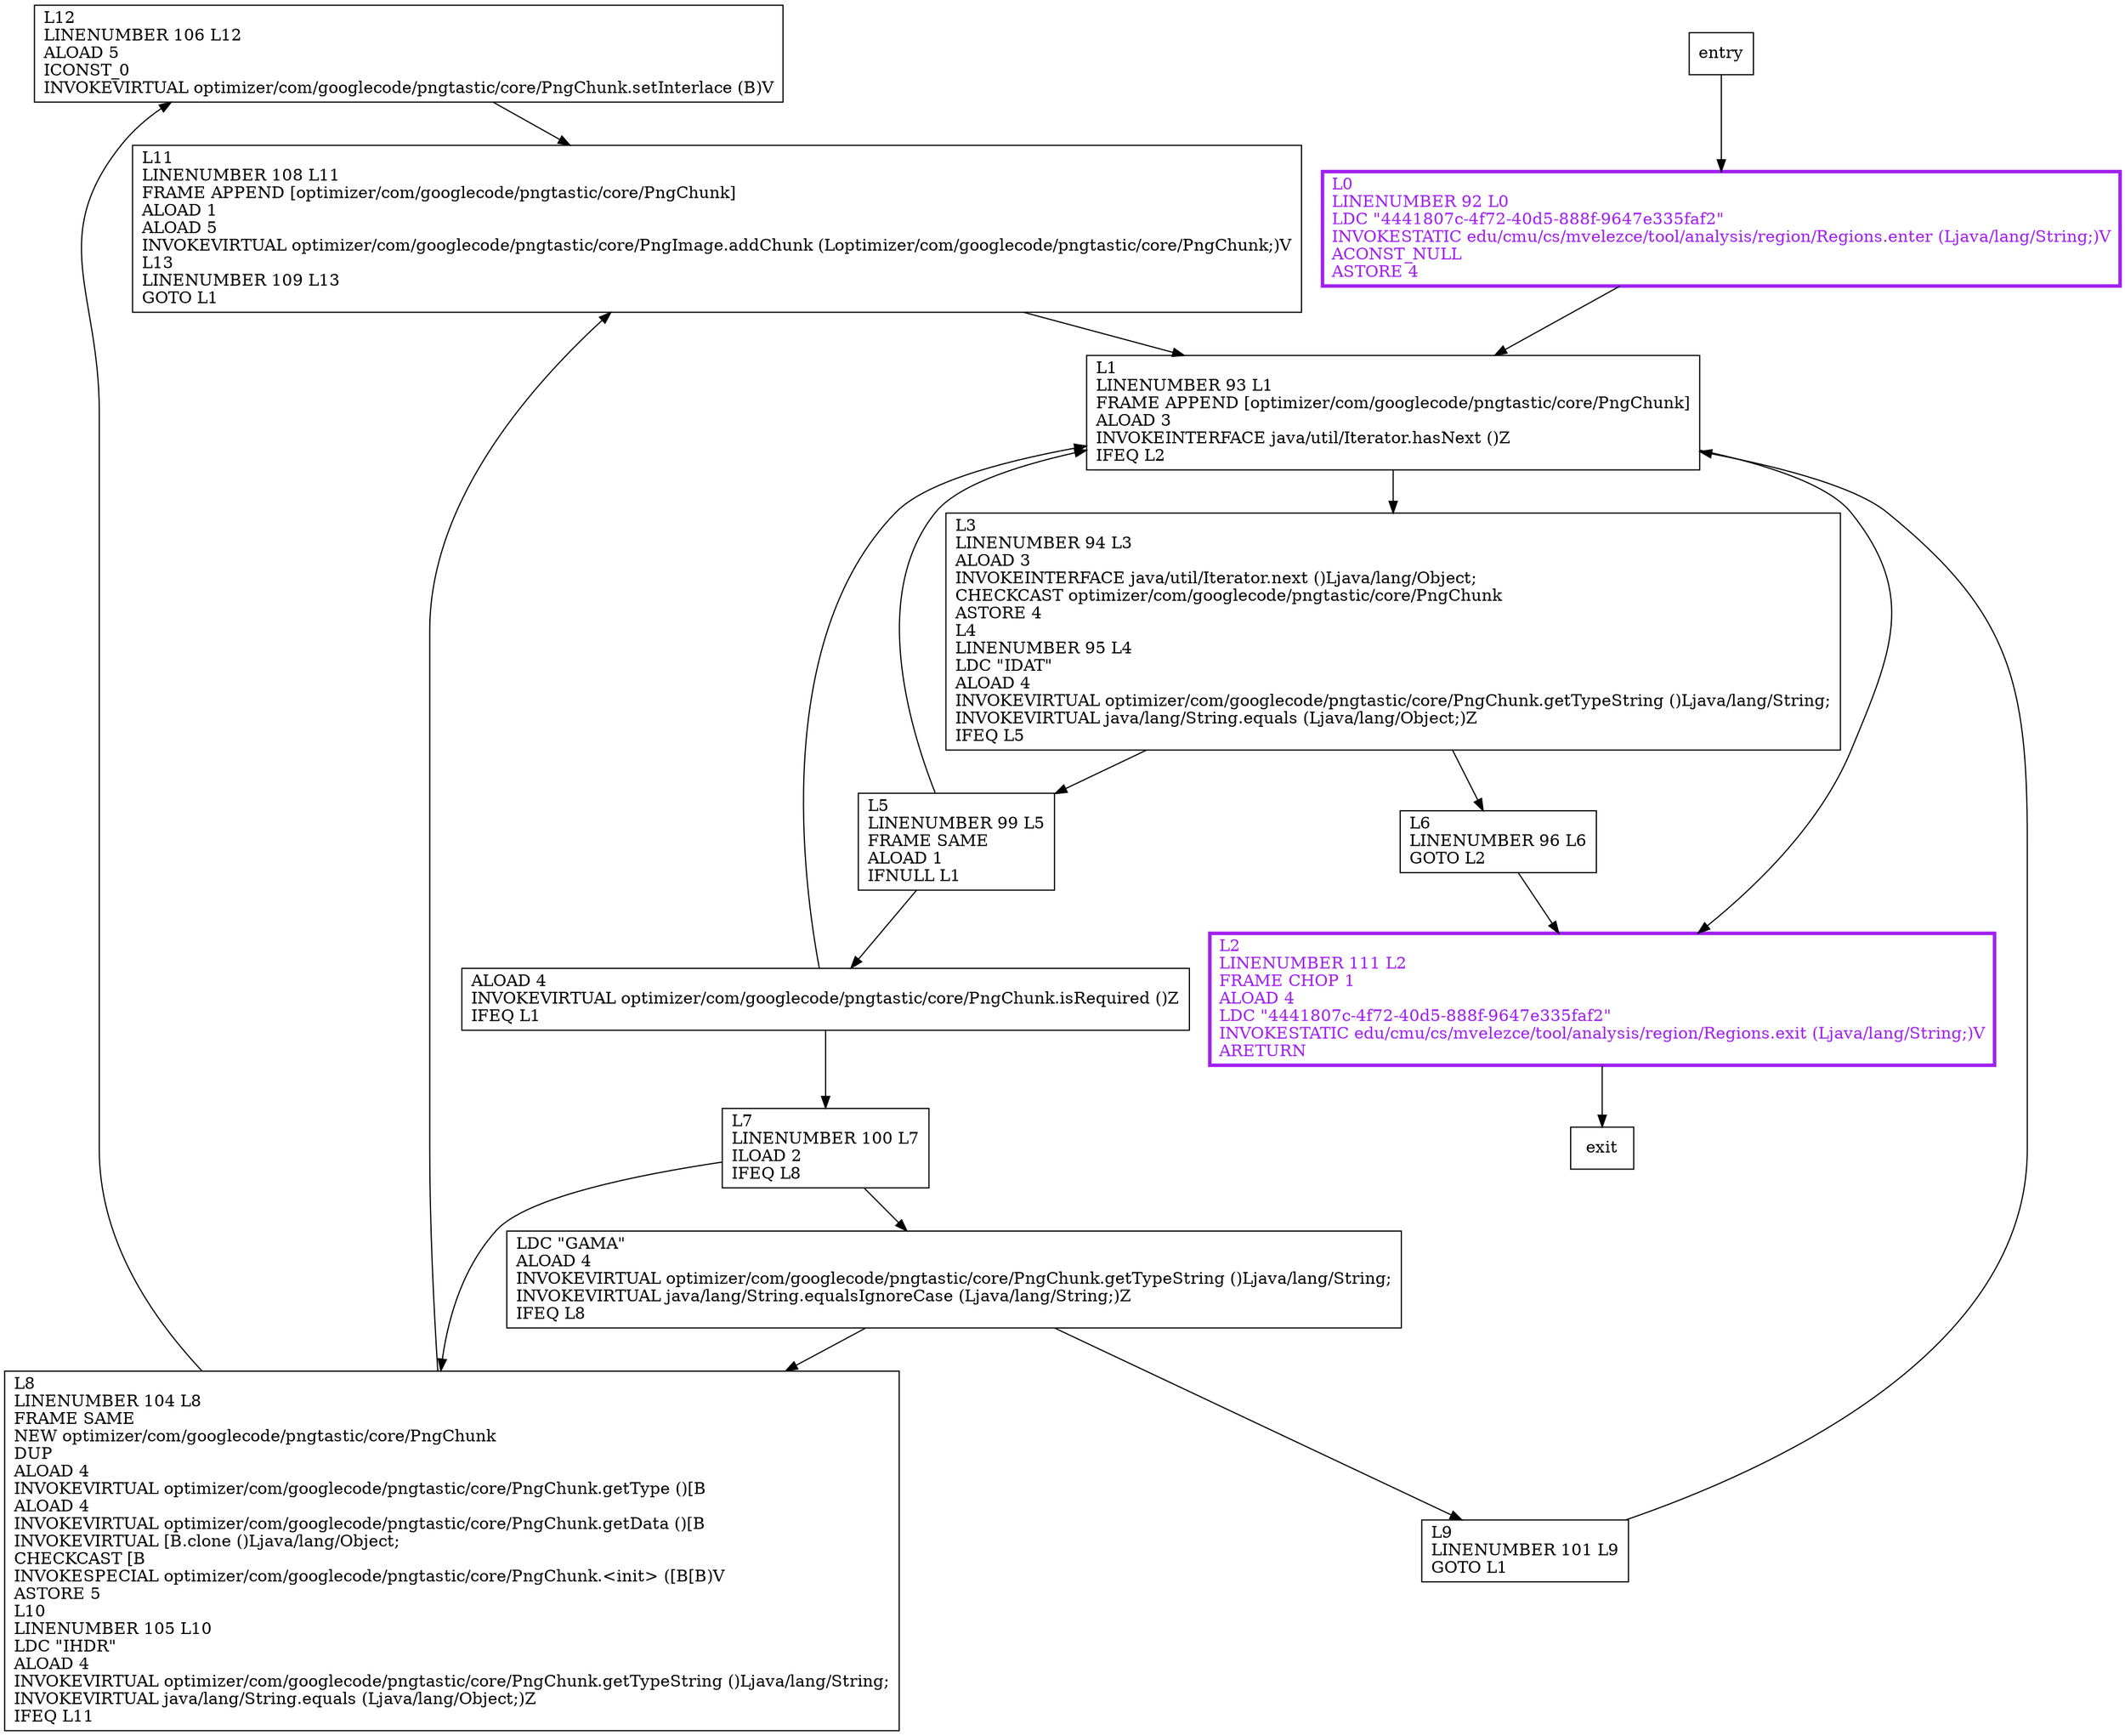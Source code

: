 digraph processHeadChunks {
node [shape=record];
2034610694 [label="L12\lLINENUMBER 106 L12\lALOAD 5\lICONST_0\lINVOKEVIRTUAL optimizer/com/googlecode/pngtastic/core/PngChunk.setInterlace (B)V\l"];
67570169 [label="L7\lLINENUMBER 100 L7\lILOAD 2\lIFEQ L8\l"];
1043970800 [label="L3\lLINENUMBER 94 L3\lALOAD 3\lINVOKEINTERFACE java/util/Iterator.next ()Ljava/lang/Object;\lCHECKCAST optimizer/com/googlecode/pngtastic/core/PngChunk\lASTORE 4\lL4\lLINENUMBER 95 L4\lLDC \"IDAT\"\lALOAD 4\lINVOKEVIRTUAL optimizer/com/googlecode/pngtastic/core/PngChunk.getTypeString ()Ljava/lang/String;\lINVOKEVIRTUAL java/lang/String.equals (Ljava/lang/Object;)Z\lIFEQ L5\l"];
1252204540 [label="L11\lLINENUMBER 108 L11\lFRAME APPEND [optimizer/com/googlecode/pngtastic/core/PngChunk]\lALOAD 1\lALOAD 5\lINVOKEVIRTUAL optimizer/com/googlecode/pngtastic/core/PngImage.addChunk (Loptimizer/com/googlecode/pngtastic/core/PngChunk;)V\lL13\lLINENUMBER 109 L13\lGOTO L1\l"];
718057154 [label="L2\lLINENUMBER 111 L2\lFRAME CHOP 1\lALOAD 4\lLDC \"4441807c-4f72-40d5-888f-9647e335faf2\"\lINVOKESTATIC edu/cmu/cs/mvelezce/tool/analysis/region/Regions.exit (Ljava/lang/String;)V\lARETURN\l"];
1796938191 [label="L8\lLINENUMBER 104 L8\lFRAME SAME\lNEW optimizer/com/googlecode/pngtastic/core/PngChunk\lDUP\lALOAD 4\lINVOKEVIRTUAL optimizer/com/googlecode/pngtastic/core/PngChunk.getType ()[B\lALOAD 4\lINVOKEVIRTUAL optimizer/com/googlecode/pngtastic/core/PngChunk.getData ()[B\lINVOKEVIRTUAL [B.clone ()Ljava/lang/Object;\lCHECKCAST [B\lINVOKESPECIAL optimizer/com/googlecode/pngtastic/core/PngChunk.\<init\> ([B[B)V\lASTORE 5\lL10\lLINENUMBER 105 L10\lLDC \"IHDR\"\lALOAD 4\lINVOKEVIRTUAL optimizer/com/googlecode/pngtastic/core/PngChunk.getTypeString ()Ljava/lang/String;\lINVOKEVIRTUAL java/lang/String.equals (Ljava/lang/Object;)Z\lIFEQ L11\l"];
432112141 [label="ALOAD 4\lINVOKEVIRTUAL optimizer/com/googlecode/pngtastic/core/PngChunk.isRequired ()Z\lIFEQ L1\l"];
1792826268 [label="L1\lLINENUMBER 93 L1\lFRAME APPEND [optimizer/com/googlecode/pngtastic/core/PngChunk]\lALOAD 3\lINVOKEINTERFACE java/util/Iterator.hasNext ()Z\lIFEQ L2\l"];
858965925 [label="L0\lLINENUMBER 92 L0\lLDC \"4441807c-4f72-40d5-888f-9647e335faf2\"\lINVOKESTATIC edu/cmu/cs/mvelezce/tool/analysis/region/Regions.enter (Ljava/lang/String;)V\lACONST_NULL\lASTORE 4\l"];
1993836574 [label="L9\lLINENUMBER 101 L9\lGOTO L1\l"];
1670627211 [label="LDC \"GAMA\"\lALOAD 4\lINVOKEVIRTUAL optimizer/com/googlecode/pngtastic/core/PngChunk.getTypeString ()Ljava/lang/String;\lINVOKEVIRTUAL java/lang/String.equalsIgnoreCase (Ljava/lang/String;)Z\lIFEQ L8\l"];
631851861 [label="L6\lLINENUMBER 96 L6\lGOTO L2\l"];
8633103 [label="L5\lLINENUMBER 99 L5\lFRAME SAME\lALOAD 1\lIFNULL L1\l"];
entry;
exit;
2034610694 -> 1252204540;
67570169 -> 1670627211;
67570169 -> 1796938191;
1043970800 -> 631851861;
1043970800 -> 8633103;
1252204540 -> 1792826268;
718057154 -> exit;
1796938191 -> 2034610694;
1796938191 -> 1252204540;
432112141 -> 1792826268;
432112141 -> 67570169;
entry -> 858965925;
1792826268 -> 1043970800;
1792826268 -> 718057154;
858965925 -> 1792826268;
1993836574 -> 1792826268;
1670627211 -> 1993836574;
1670627211 -> 1796938191;
631851861 -> 718057154;
8633103 -> 1792826268;
8633103 -> 432112141;
858965925[fontcolor="purple", penwidth=3, color="purple"];
718057154[fontcolor="purple", penwidth=3, color="purple"];
}

